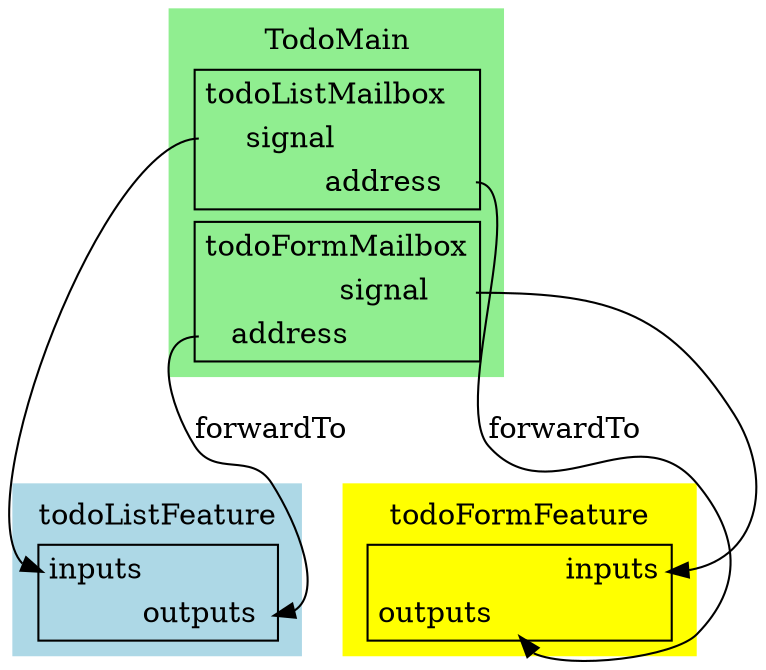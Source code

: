 digraph connections {
  TodoMain [shape="plaintext", style="filled", fillcolor="lightgreen", label=<
    <table border="0">
      <tr><td border="0" port="jsp">TodoMain</td></tr>
      <tr><td><table border="1">
        <tr><td border="0" align="left">todoListMailbox</td></tr>
        <tr><td border="0" align="center" port="signal1">signal          </td></tr>
        <tr><td border="0" align="center" port="address1">          address</td></tr>
      </table></td></tr>
      <tr><td><table border="1">
        <tr><td border="0" align="left">todoFormMailbox</td></tr>
        <tr><td border="0" align="center" port="signal2">          signal</td></tr>
        <tr><td border="0" align="center" port="address2">address          </td></tr>
      </table></td></tr>
    </table>
  >]

  TodoListFeature [shape="plaintext", style="filled", fillcolor="lightblue", label=<
    <table border="0">
      <tr><td border="0" port="actionBean">todoListFeature</td></tr>
      <tr><td><table border="1">
        <tr><td border="0" align="left" port="inputs1">inputs</td></tr>
        <tr><td border="0" align="left" port="outputs1">          outputs</td></tr>
      </table></td></tr>
    </table>
  >]

  TodoFormFeature [shape="plaintext", style="filled", fillcolor="yellow", label=<
    <table border="0">
      <tr><td border="0" port="actionBean">todoFormFeature</td></tr>
      <tr><td><table border="1">
        <tr><td border="0" align="left" port="inputs2">                    inputs</td></tr>
        <tr><td border="0" align="left" port="outputs2">outputs</td></tr>
      </table></td></tr>
    </table>
  >]

  TodoMain:signal1 -> TodoListFeature:inputs1 [label=""]
  TodoMain:address1 -> TodoFormFeature:outputs2 [label="forwardTo          "]

  TodoMain:signal2 -> TodoFormFeature:inputs2 [label=""]
  TodoMain:address2 -> TodoListFeature:outputs1 [label="forwardTo          "]
}

